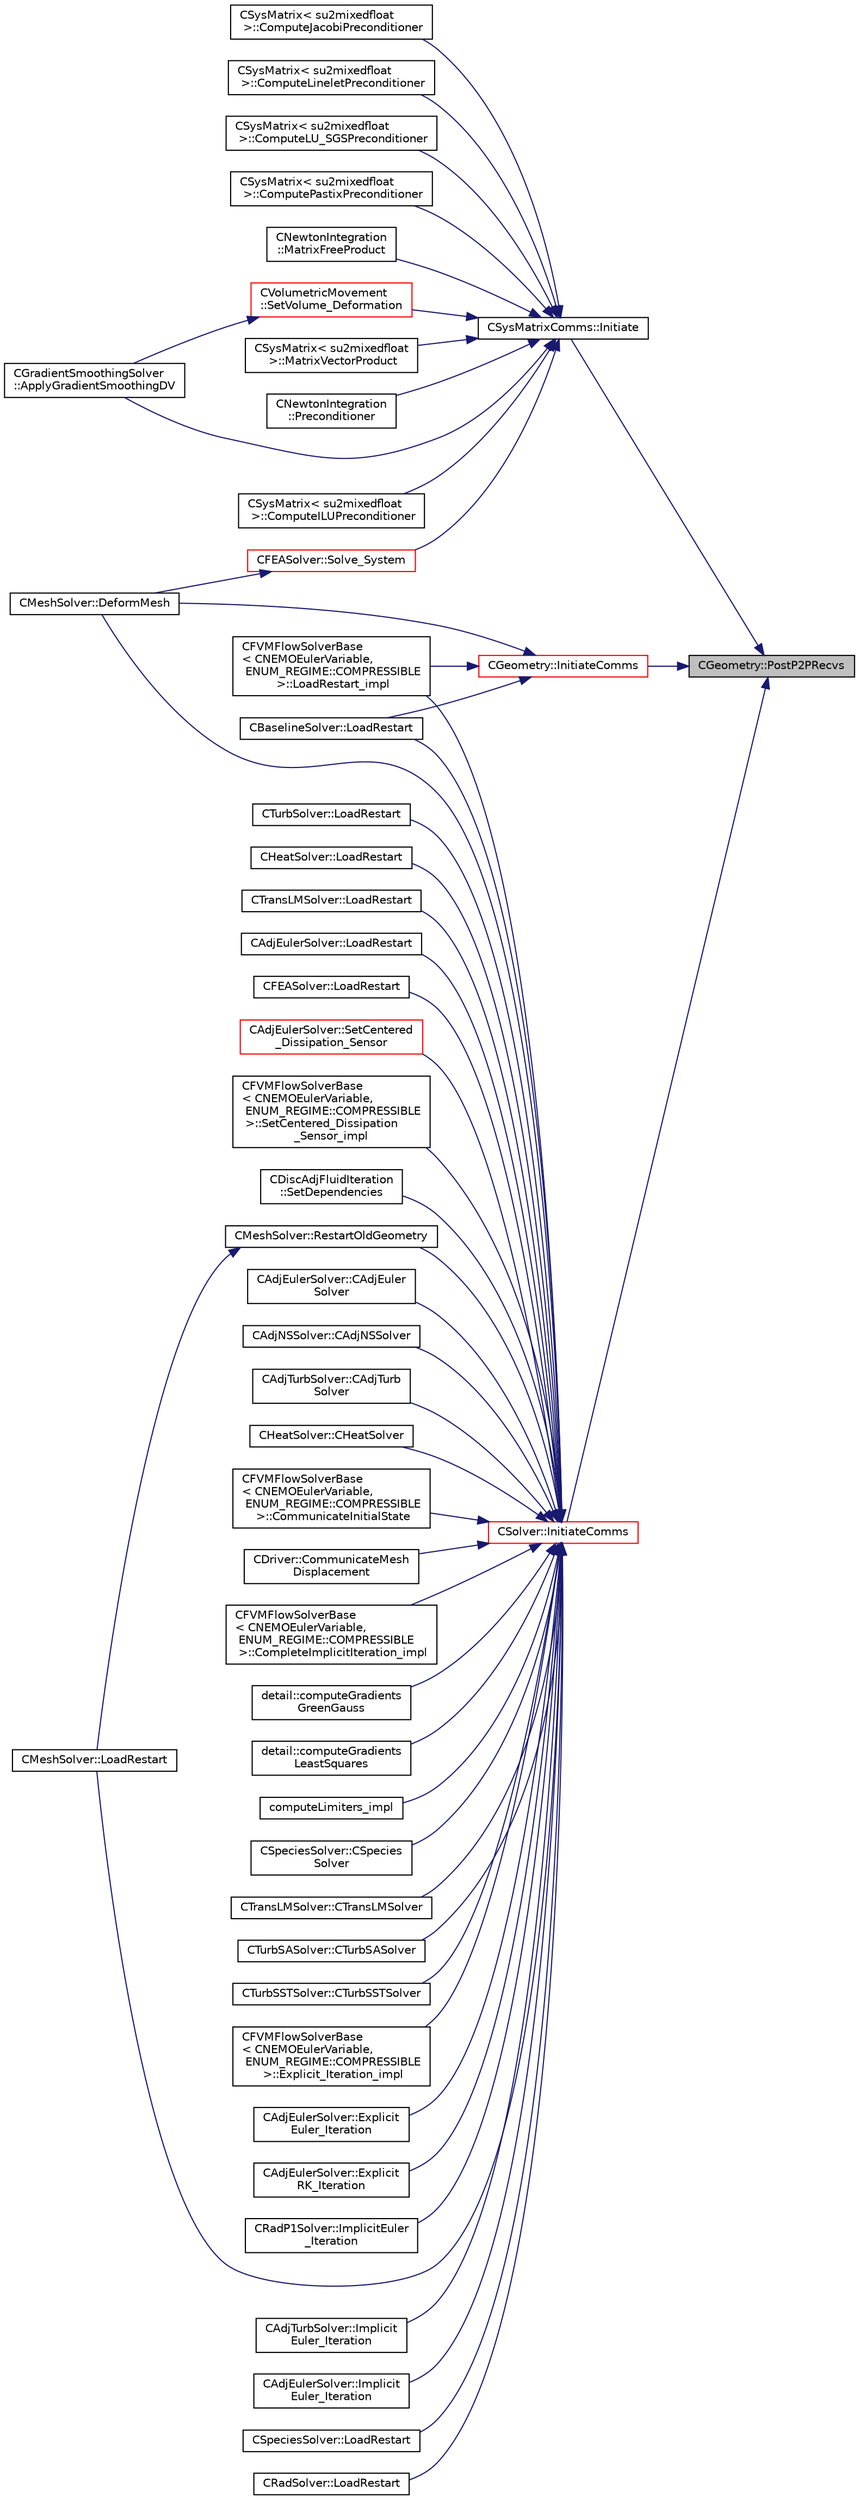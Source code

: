 digraph "CGeometry::PostP2PRecvs"
{
 // LATEX_PDF_SIZE
  edge [fontname="Helvetica",fontsize="10",labelfontname="Helvetica",labelfontsize="10"];
  node [fontname="Helvetica",fontsize="10",shape=record];
  rankdir="RL";
  Node1 [label="CGeometry::PostP2PRecvs",height=0.2,width=0.4,color="black", fillcolor="grey75", style="filled", fontcolor="black",tooltip="Routine to launch non-blocking recvs only for all point-to-point communication with neighboring parti..."];
  Node1 -> Node2 [dir="back",color="midnightblue",fontsize="10",style="solid",fontname="Helvetica"];
  Node2 [label="CSysMatrixComms::Initiate",height=0.2,width=0.4,color="black", fillcolor="white", style="filled",URL="$structCSysMatrixComms.html#abaab86d2a9c3a43ef4ed2de79d4e905a",tooltip="Routine to load a vector quantity into the data structures for MPI point-to-point communication and t..."];
  Node2 -> Node3 [dir="back",color="midnightblue",fontsize="10",style="solid",fontname="Helvetica"];
  Node3 [label="CGradientSmoothingSolver\l::ApplyGradientSmoothingDV",height=0.2,width=0.4,color="black", fillcolor="white", style="filled",URL="$classCGradientSmoothingSolver.html#a443fb04934697664cd7defae114e6ef4",tooltip="All steps required for smoothing the whole system on DV level in an iterative way."];
  Node2 -> Node4 [dir="back",color="midnightblue",fontsize="10",style="solid",fontname="Helvetica"];
  Node4 [label="CSysMatrix\< su2mixedfloat\l \>::ComputeILUPreconditioner",height=0.2,width=0.4,color="black", fillcolor="white", style="filled",URL="$classCSysMatrix.html#a5f8beb6ce9ba7a0fc21b64c76a290cc6",tooltip="Multiply CSysVector by the preconditioner."];
  Node2 -> Node5 [dir="back",color="midnightblue",fontsize="10",style="solid",fontname="Helvetica"];
  Node5 [label="CSysMatrix\< su2mixedfloat\l \>::ComputeJacobiPreconditioner",height=0.2,width=0.4,color="black", fillcolor="white", style="filled",URL="$classCSysMatrix.html#af8c53a14b7928dd959258e0235c33b2f",tooltip="Multiply CSysVector by the preconditioner."];
  Node2 -> Node6 [dir="back",color="midnightblue",fontsize="10",style="solid",fontname="Helvetica"];
  Node6 [label="CSysMatrix\< su2mixedfloat\l \>::ComputeLineletPreconditioner",height=0.2,width=0.4,color="black", fillcolor="white", style="filled",URL="$classCSysMatrix.html#a0b1aca3806964da984c4fefe61cf2c64",tooltip="Multiply CSysVector by the preconditioner."];
  Node2 -> Node7 [dir="back",color="midnightblue",fontsize="10",style="solid",fontname="Helvetica"];
  Node7 [label="CSysMatrix\< su2mixedfloat\l \>::ComputeLU_SGSPreconditioner",height=0.2,width=0.4,color="black", fillcolor="white", style="filled",URL="$classCSysMatrix.html#ae41b2166753863b1872dfd2fdcefc6ca",tooltip="Multiply CSysVector by the preconditioner."];
  Node2 -> Node8 [dir="back",color="midnightblue",fontsize="10",style="solid",fontname="Helvetica"];
  Node8 [label="CSysMatrix\< su2mixedfloat\l \>::ComputePastixPreconditioner",height=0.2,width=0.4,color="black", fillcolor="white", style="filled",URL="$classCSysMatrix.html#a7012e3d084d285dab57634a6e8158fb8",tooltip="Apply the PaStiX factorization to CSysVec."];
  Node2 -> Node9 [dir="back",color="midnightblue",fontsize="10",style="solid",fontname="Helvetica"];
  Node9 [label="CNewtonIntegration\l::MatrixFreeProduct",height=0.2,width=0.4,color="black", fillcolor="white", style="filled",URL="$classCNewtonIntegration.html#ae70c58a68a61016cf7109fbdf20b9a62",tooltip="Implementation of matrix-vector product with the real Jacobian of the nonlinear residuals."];
  Node2 -> Node10 [dir="back",color="midnightblue",fontsize="10",style="solid",fontname="Helvetica"];
  Node10 [label="CSysMatrix\< su2mixedfloat\l \>::MatrixVectorProduct",height=0.2,width=0.4,color="black", fillcolor="white", style="filled",URL="$classCSysMatrix.html#afcd4a4dd3ba3509c6785431e01f3c434",tooltip="Performs the product of a sparse matrix by a CSysVector."];
  Node2 -> Node11 [dir="back",color="midnightblue",fontsize="10",style="solid",fontname="Helvetica"];
  Node11 [label="CNewtonIntegration\l::Preconditioner",height=0.2,width=0.4,color="black", fillcolor="white", style="filled",URL="$classCNewtonIntegration.html#a79013839512a0bfd866c2c0720e70014",tooltip="Wrapper for the preconditioner."];
  Node2 -> Node12 [dir="back",color="midnightblue",fontsize="10",style="solid",fontname="Helvetica"];
  Node12 [label="CVolumetricMovement\l::SetVolume_Deformation",height=0.2,width=0.4,color="red", fillcolor="white", style="filled",URL="$classCVolumetricMovement.html#a96c9dadafe051a2479ef4ec4b51adb04",tooltip="Grid deformation using the spring analogy method."];
  Node12 -> Node3 [dir="back",color="midnightblue",fontsize="10",style="solid",fontname="Helvetica"];
  Node2 -> Node39 [dir="back",color="midnightblue",fontsize="10",style="solid",fontname="Helvetica"];
  Node39 [label="CFEASolver::Solve_System",height=0.2,width=0.4,color="red", fillcolor="white", style="filled",URL="$classCFEASolver.html#a6ade985703d84b396bae1825a6d2a3e4",tooltip="Routine to solve the Jacobian-Residual linearized system."];
  Node39 -> Node41 [dir="back",color="midnightblue",fontsize="10",style="solid",fontname="Helvetica"];
  Node41 [label="CMeshSolver::DeformMesh",height=0.2,width=0.4,color="black", fillcolor="white", style="filled",URL="$classCMeshSolver.html#a573e4ddd63b680f5705f402ec317820b",tooltip="Grid deformation using the linear elasticity equations."];
  Node1 -> Node42 [dir="back",color="midnightblue",fontsize="10",style="solid",fontname="Helvetica"];
  Node42 [label="CSolver::InitiateComms",height=0.2,width=0.4,color="red", fillcolor="white", style="filled",URL="$classCSolver.html#a7c5c26e7f006b4bb7e93582d839cf09d",tooltip="Routine to load a solver quantity into the data structures for MPI point-to-point communication and t..."];
  Node42 -> Node43 [dir="back",color="midnightblue",fontsize="10",style="solid",fontname="Helvetica"];
  Node43 [label="CAdjEulerSolver::CAdjEuler\lSolver",height=0.2,width=0.4,color="black", fillcolor="white", style="filled",URL="$classCAdjEulerSolver.html#a0a739888df9436d4707665d152a7af1a",tooltip=" "];
  Node42 -> Node44 [dir="back",color="midnightblue",fontsize="10",style="solid",fontname="Helvetica"];
  Node44 [label="CAdjNSSolver::CAdjNSSolver",height=0.2,width=0.4,color="black", fillcolor="white", style="filled",URL="$classCAdjNSSolver.html#a323f1dc7c0b9fe00d1911eeeea365d46",tooltip=" "];
  Node42 -> Node45 [dir="back",color="midnightblue",fontsize="10",style="solid",fontname="Helvetica"];
  Node45 [label="CAdjTurbSolver::CAdjTurb\lSolver",height=0.2,width=0.4,color="black", fillcolor="white", style="filled",URL="$classCAdjTurbSolver.html#a621bdae0b081f25a67425cc037cd90a2",tooltip=" "];
  Node42 -> Node46 [dir="back",color="midnightblue",fontsize="10",style="solid",fontname="Helvetica"];
  Node46 [label="CHeatSolver::CHeatSolver",height=0.2,width=0.4,color="black", fillcolor="white", style="filled",URL="$classCHeatSolver.html#a89c9ece2b98a950e53f4ee9482968186",tooltip="Constructor of the class."];
  Node42 -> Node47 [dir="back",color="midnightblue",fontsize="10",style="solid",fontname="Helvetica"];
  Node47 [label="CFVMFlowSolverBase\l\< CNEMOEulerVariable,\l ENUM_REGIME::COMPRESSIBLE\l \>::CommunicateInitialState",height=0.2,width=0.4,color="black", fillcolor="white", style="filled",URL="$classCFVMFlowSolverBase.html#ae06b2ffc1a1010f31dcfea2c24dbf46a",tooltip="Communicate the initial solver state."];
  Node42 -> Node48 [dir="back",color="midnightblue",fontsize="10",style="solid",fontname="Helvetica"];
  Node48 [label="CDriver::CommunicateMesh\lDisplacement",height=0.2,width=0.4,color="black", fillcolor="white", style="filled",URL="$classCDriver.html#ab7774dbeec50826a830714585aa45740",tooltip="Communicate the boundary mesh displacements in a python call."];
  Node42 -> Node49 [dir="back",color="midnightblue",fontsize="10",style="solid",fontname="Helvetica"];
  Node49 [label="CFVMFlowSolverBase\l\< CNEMOEulerVariable,\l ENUM_REGIME::COMPRESSIBLE\l \>::CompleteImplicitIteration_impl",height=0.2,width=0.4,color="black", fillcolor="white", style="filled",URL="$classCFVMFlowSolverBase.html#a3eb0fbabf1ce42ccc0fe626473800e09",tooltip="Generic implementation to complete an implicit iteration, i.e. update the solution."];
  Node42 -> Node50 [dir="back",color="midnightblue",fontsize="10",style="solid",fontname="Helvetica"];
  Node50 [label="detail::computeGradients\lGreenGauss",height=0.2,width=0.4,color="black", fillcolor="white", style="filled",URL="$group__FvmAlgos.html#ga031dfb21c1777c986ae93d716ec4568b",tooltip="Compute the gradient of a field using the Green-Gauss theorem."];
  Node42 -> Node51 [dir="back",color="midnightblue",fontsize="10",style="solid",fontname="Helvetica"];
  Node51 [label="detail::computeGradients\lLeastSquares",height=0.2,width=0.4,color="black", fillcolor="white", style="filled",URL="$group__FvmAlgos.html#ga186a32bf8b211a50432fe55a6a608c21",tooltip="Compute the gradient of a field using inverse-distance-weighted or unweighted Least-Squares approxima..."];
  Node42 -> Node52 [dir="back",color="midnightblue",fontsize="10",style="solid",fontname="Helvetica"];
  Node52 [label="computeLimiters_impl",height=0.2,width=0.4,color="black", fillcolor="white", style="filled",URL="$group__FvmAlgos.html#ga4639562695f9dc19f098e6d00fcacde1",tooltip="Generic limiter computation for methods based on one limiter value per point (as opposed to one per e..."];
  Node42 -> Node53 [dir="back",color="midnightblue",fontsize="10",style="solid",fontname="Helvetica"];
  Node53 [label="CSpeciesSolver::CSpecies\lSolver",height=0.2,width=0.4,color="black", fillcolor="white", style="filled",URL="$classCSpeciesSolver.html#a3a7863355bb316fe760afeb1db4ca66c",tooltip="Constructor of the class."];
  Node42 -> Node54 [dir="back",color="midnightblue",fontsize="10",style="solid",fontname="Helvetica"];
  Node54 [label="CTransLMSolver::CTransLMSolver",height=0.2,width=0.4,color="black", fillcolor="white", style="filled",URL="$classCTransLMSolver.html#a4975cbf30f2954e3da1244832999eda0",tooltip=" "];
  Node42 -> Node55 [dir="back",color="midnightblue",fontsize="10",style="solid",fontname="Helvetica"];
  Node55 [label="CTurbSASolver::CTurbSASolver",height=0.2,width=0.4,color="black", fillcolor="white", style="filled",URL="$classCTurbSASolver.html#a06a8b09d1563dd48f364ff6e97c25cd8",tooltip="Constructor."];
  Node42 -> Node56 [dir="back",color="midnightblue",fontsize="10",style="solid",fontname="Helvetica"];
  Node56 [label="CTurbSSTSolver::CTurbSSTSolver",height=0.2,width=0.4,color="black", fillcolor="white", style="filled",URL="$classCTurbSSTSolver.html#a84beba65418c7c2ca4f4843b989b360a",tooltip="Constructor."];
  Node42 -> Node41 [dir="back",color="midnightblue",fontsize="10",style="solid",fontname="Helvetica"];
  Node42 -> Node57 [dir="back",color="midnightblue",fontsize="10",style="solid",fontname="Helvetica"];
  Node57 [label="CFVMFlowSolverBase\l\< CNEMOEulerVariable,\l ENUM_REGIME::COMPRESSIBLE\l \>::Explicit_Iteration_impl",height=0.2,width=0.4,color="black", fillcolor="white", style="filled",URL="$classCFVMFlowSolverBase.html#ac30c9255150f29da2915a85264a1676c",tooltip="Generic implementation of explicit iterations with a preconditioner."];
  Node42 -> Node58 [dir="back",color="midnightblue",fontsize="10",style="solid",fontname="Helvetica"];
  Node58 [label="CAdjEulerSolver::Explicit\lEuler_Iteration",height=0.2,width=0.4,color="black", fillcolor="white", style="filled",URL="$classCAdjEulerSolver.html#ac6851acd72ffdbf5299680d5d92e065e",tooltip="Update the solution using a explicit Euler scheme."];
  Node42 -> Node59 [dir="back",color="midnightblue",fontsize="10",style="solid",fontname="Helvetica"];
  Node59 [label="CAdjEulerSolver::Explicit\lRK_Iteration",height=0.2,width=0.4,color="black", fillcolor="white", style="filled",URL="$classCAdjEulerSolver.html#a853b9218167a682db73ca73c0fccc2cc",tooltip="Update the solution using a Runge-Kutta strategy."];
  Node42 -> Node60 [dir="back",color="midnightblue",fontsize="10",style="solid",fontname="Helvetica"];
  Node60 [label="CRadP1Solver::ImplicitEuler\l_Iteration",height=0.2,width=0.4,color="black", fillcolor="white", style="filled",URL="$classCRadP1Solver.html#a23716727a079c099d449da9befa86696",tooltip="Update the solution using an implicit solver."];
  Node42 -> Node61 [dir="back",color="midnightblue",fontsize="10",style="solid",fontname="Helvetica"];
  Node61 [label="CAdjTurbSolver::Implicit\lEuler_Iteration",height=0.2,width=0.4,color="black", fillcolor="white", style="filled",URL="$classCAdjTurbSolver.html#a119fd6cc599337fd229174474d69f0fb",tooltip="Update the solution using an implicit solver."];
  Node42 -> Node62 [dir="back",color="midnightblue",fontsize="10",style="solid",fontname="Helvetica"];
  Node62 [label="CAdjEulerSolver::Implicit\lEuler_Iteration",height=0.2,width=0.4,color="black", fillcolor="white", style="filled",URL="$classCAdjEulerSolver.html#ab35fe7a0b2f840506e91d49961e07485",tooltip="Update the solution using an implicit solver."];
  Node42 -> Node63 [dir="back",color="midnightblue",fontsize="10",style="solid",fontname="Helvetica"];
  Node63 [label="CSpeciesSolver::LoadRestart",height=0.2,width=0.4,color="black", fillcolor="white", style="filled",URL="$classCSpeciesSolver.html#a40ecea72824a266fcda6347d08a4fcea",tooltip="Load a solution from a restart file."];
  Node42 -> Node64 [dir="back",color="midnightblue",fontsize="10",style="solid",fontname="Helvetica"];
  Node64 [label="CRadSolver::LoadRestart",height=0.2,width=0.4,color="black", fillcolor="white", style="filled",URL="$classCRadSolver.html#a9f64999fe5bfcb69fb4349d00d6d8ef5",tooltip="Load a solution from a restart file."];
  Node42 -> Node65 [dir="back",color="midnightblue",fontsize="10",style="solid",fontname="Helvetica"];
  Node65 [label="CBaselineSolver::LoadRestart",height=0.2,width=0.4,color="black", fillcolor="white", style="filled",URL="$classCBaselineSolver.html#aa5fad3af8c5b48950679d5c5a3a91ec4",tooltip="Load a solution from a restart file."];
  Node42 -> Node66 [dir="back",color="midnightblue",fontsize="10",style="solid",fontname="Helvetica"];
  Node66 [label="CTurbSolver::LoadRestart",height=0.2,width=0.4,color="black", fillcolor="white", style="filled",URL="$classCTurbSolver.html#a7b62bcdb84f3345f560a6110905d7fb3",tooltip="Load a solution from a restart file."];
  Node42 -> Node67 [dir="back",color="midnightblue",fontsize="10",style="solid",fontname="Helvetica"];
  Node67 [label="CHeatSolver::LoadRestart",height=0.2,width=0.4,color="black", fillcolor="white", style="filled",URL="$classCHeatSolver.html#a0cc2cf63a1cd34b15be77cf3233beaae",tooltip="Load a solution from a restart file."];
  Node42 -> Node68 [dir="back",color="midnightblue",fontsize="10",style="solid",fontname="Helvetica"];
  Node68 [label="CMeshSolver::LoadRestart",height=0.2,width=0.4,color="black", fillcolor="white", style="filled",URL="$classCMeshSolver.html#a7049d436ca386344acd2424eceb39ef4",tooltip="Load a solution from a restart file."];
  Node42 -> Node69 [dir="back",color="midnightblue",fontsize="10",style="solid",fontname="Helvetica"];
  Node69 [label="CTransLMSolver::LoadRestart",height=0.2,width=0.4,color="black", fillcolor="white", style="filled",URL="$classCTransLMSolver.html#a6f940c3ebc5092d9d06306159300713d",tooltip="Load a solution from a restart file."];
  Node42 -> Node70 [dir="back",color="midnightblue",fontsize="10",style="solid",fontname="Helvetica"];
  Node70 [label="CAdjEulerSolver::LoadRestart",height=0.2,width=0.4,color="black", fillcolor="white", style="filled",URL="$classCAdjEulerSolver.html#a4bc9fada01b433e9194d4c0d67adbbbd",tooltip="Load a solution from a restart file."];
  Node42 -> Node71 [dir="back",color="midnightblue",fontsize="10",style="solid",fontname="Helvetica"];
  Node71 [label="CFEASolver::LoadRestart",height=0.2,width=0.4,color="black", fillcolor="white", style="filled",URL="$classCFEASolver.html#ac693299e88dfc4daaf1b2f410ec8351d",tooltip="Load a solution from a restart file."];
  Node42 -> Node72 [dir="back",color="midnightblue",fontsize="10",style="solid",fontname="Helvetica"];
  Node72 [label="CFVMFlowSolverBase\l\< CNEMOEulerVariable,\l ENUM_REGIME::COMPRESSIBLE\l \>::LoadRestart_impl",height=0.2,width=0.4,color="black", fillcolor="white", style="filled",URL="$classCFVMFlowSolverBase.html#a7cf80881bcda9a08b9c8cf78e7a3bc8d",tooltip="General implementation to load a flow solution from a restart file."];
  Node42 -> Node73 [dir="back",color="midnightblue",fontsize="10",style="solid",fontname="Helvetica"];
  Node73 [label="CMeshSolver::RestartOldGeometry",height=0.2,width=0.4,color="black", fillcolor="white", style="filled",URL="$classCMeshSolver.html#accd7241ab78f3ccd19e918ccda4fb6e3",tooltip="Load the geometries at the previous time states n and nM1."];
  Node73 -> Node68 [dir="back",color="midnightblue",fontsize="10",style="solid",fontname="Helvetica"];
  Node42 -> Node74 [dir="back",color="midnightblue",fontsize="10",style="solid",fontname="Helvetica"];
  Node74 [label="CAdjEulerSolver::SetCentered\l_Dissipation_Sensor",height=0.2,width=0.4,color="red", fillcolor="white", style="filled",URL="$classCAdjEulerSolver.html#af1b72ed76900f821d2f51942cb4252db",tooltip="Compute the sensor for higher order dissipation control in rotating problems."];
  Node42 -> Node77 [dir="back",color="midnightblue",fontsize="10",style="solid",fontname="Helvetica"];
  Node77 [label="CFVMFlowSolverBase\l\< CNEMOEulerVariable,\l ENUM_REGIME::COMPRESSIBLE\l \>::SetCentered_Dissipation\l_Sensor_impl",height=0.2,width=0.4,color="black", fillcolor="white", style="filled",URL="$classCFVMFlowSolverBase.html#afb9ed896e3882658d23042a5ee15c9d2",tooltip="Compute the dissipation sensor for centered schemes."];
  Node42 -> Node78 [dir="back",color="midnightblue",fontsize="10",style="solid",fontname="Helvetica"];
  Node78 [label="CDiscAdjFluidIteration\l::SetDependencies",height=0.2,width=0.4,color="black", fillcolor="white", style="filled",URL="$classCDiscAdjFluidIteration.html#a5a072cbc3a0125554ba8be60d7261283",tooltip="Compute necessary variables that depend on the conservative variables or the mesh node positions (e...."];
  Node1 -> Node92 [dir="back",color="midnightblue",fontsize="10",style="solid",fontname="Helvetica"];
  Node92 [label="CGeometry::InitiateComms",height=0.2,width=0.4,color="red", fillcolor="white", style="filled",URL="$classCGeometry.html#a40ce655ee42332e9bbfd25282b9100d6",tooltip="Routine to load a geometric quantity into the data structures for MPI point-to-point communication an..."];
  Node92 -> Node41 [dir="back",color="midnightblue",fontsize="10",style="solid",fontname="Helvetica"];
  Node92 -> Node65 [dir="back",color="midnightblue",fontsize="10",style="solid",fontname="Helvetica"];
  Node92 -> Node72 [dir="back",color="midnightblue",fontsize="10",style="solid",fontname="Helvetica"];
}
